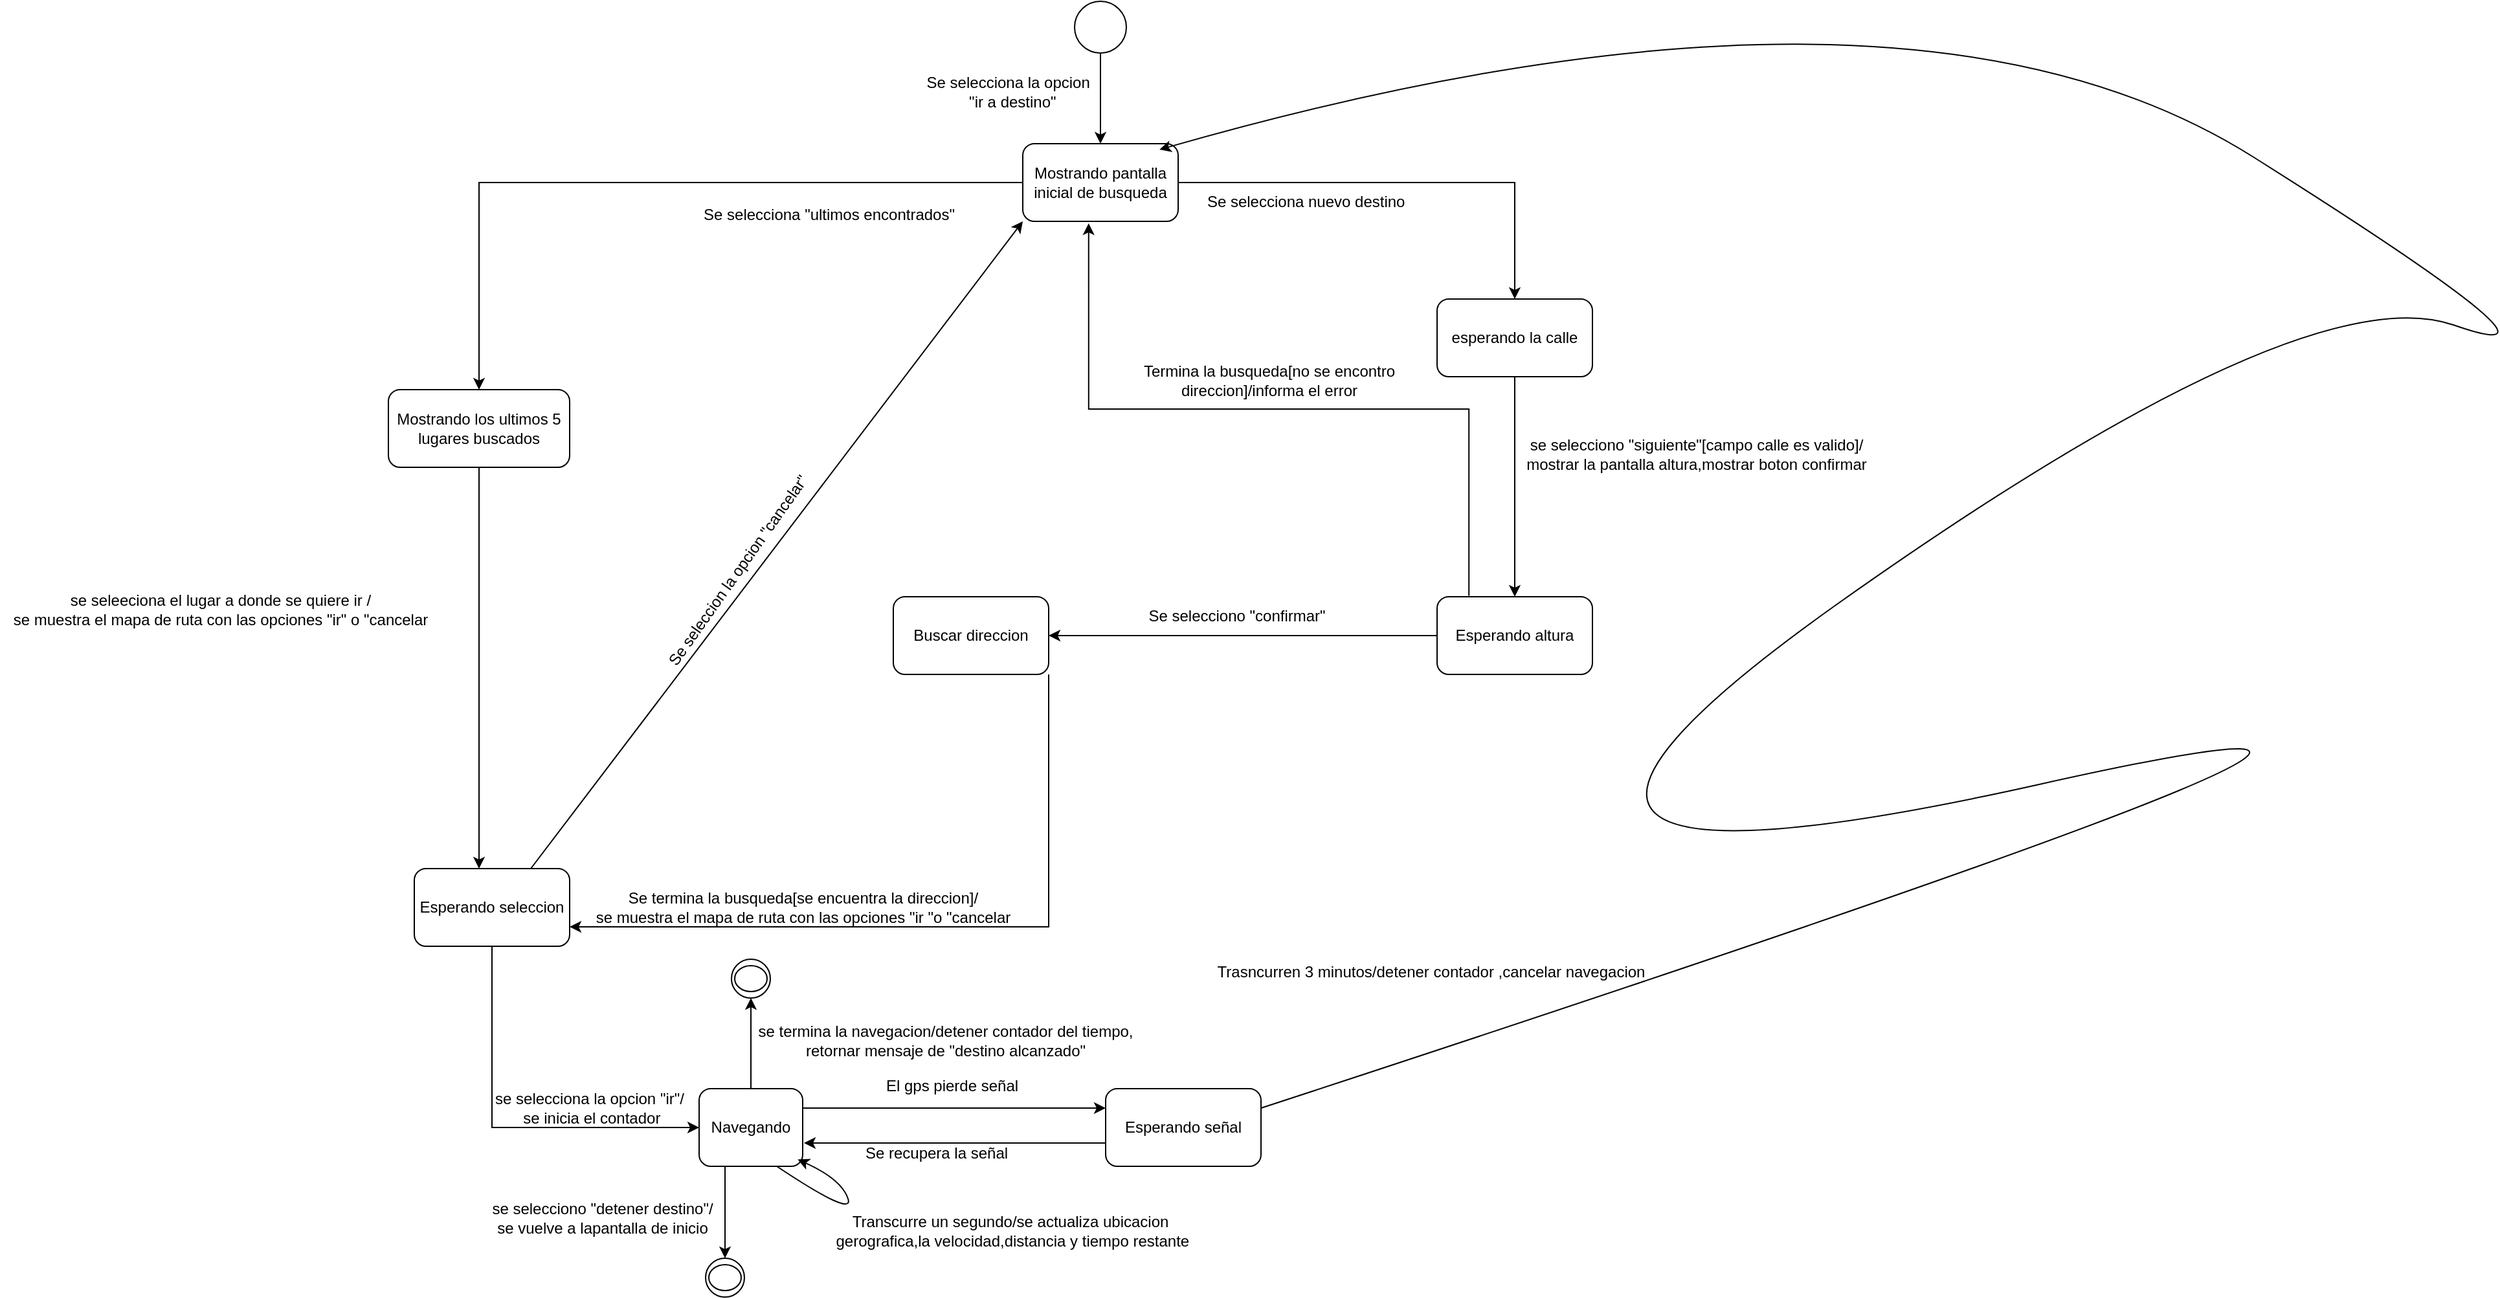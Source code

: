<mxfile version="24.7.17">
  <diagram name="Página-1" id="OW1GQu3qMRHpk_mgaTNQ">
    <mxGraphModel dx="3474" dy="1730" grid="1" gridSize="10" guides="1" tooltips="1" connect="1" arrows="1" fold="1" page="1" pageScale="1" pageWidth="827" pageHeight="1169" math="0" shadow="0">
      <root>
        <mxCell id="0" />
        <mxCell id="1" parent="0" />
        <mxCell id="XHDHRXTBv_TUD5YDlftG-7" style="edgeStyle=orthogonalEdgeStyle;rounded=0;orthogonalLoop=1;jettySize=auto;html=1;exitX=0;exitY=0.5;exitDx=0;exitDy=0;entryX=0.5;entryY=0;entryDx=0;entryDy=0;" edge="1" parent="1" source="XHDHRXTBv_TUD5YDlftG-1" target="XHDHRXTBv_TUD5YDlftG-5">
          <mxGeometry relative="1" as="geometry" />
        </mxCell>
        <mxCell id="XHDHRXTBv_TUD5YDlftG-9" style="edgeStyle=orthogonalEdgeStyle;rounded=0;orthogonalLoop=1;jettySize=auto;html=1;exitX=1;exitY=0.5;exitDx=0;exitDy=0;entryX=0.5;entryY=0;entryDx=0;entryDy=0;" edge="1" parent="1" source="XHDHRXTBv_TUD5YDlftG-1" target="XHDHRXTBv_TUD5YDlftG-6">
          <mxGeometry relative="1" as="geometry" />
        </mxCell>
        <mxCell id="XHDHRXTBv_TUD5YDlftG-1" value="Mostrando pantalla inicial de busqueda" style="rounded=1;whiteSpace=wrap;html=1;" vertex="1" parent="1">
          <mxGeometry x="350" y="240" width="120" height="60" as="geometry" />
        </mxCell>
        <mxCell id="XHDHRXTBv_TUD5YDlftG-3" style="edgeStyle=orthogonalEdgeStyle;rounded=0;orthogonalLoop=1;jettySize=auto;html=1;exitX=0.5;exitY=1;exitDx=0;exitDy=0;entryX=0.5;entryY=0;entryDx=0;entryDy=0;" edge="1" parent="1" source="XHDHRXTBv_TUD5YDlftG-2" target="XHDHRXTBv_TUD5YDlftG-1">
          <mxGeometry relative="1" as="geometry" />
        </mxCell>
        <mxCell id="XHDHRXTBv_TUD5YDlftG-2" value="" style="ellipse;whiteSpace=wrap;html=1;aspect=fixed;" vertex="1" parent="1">
          <mxGeometry x="390" y="130" width="40" height="40" as="geometry" />
        </mxCell>
        <mxCell id="XHDHRXTBv_TUD5YDlftG-4" value="Se selecciona la opcion&amp;nbsp;&lt;br&gt;&amp;nbsp;&quot;ir a destino&quot;" style="text;html=1;align=center;verticalAlign=middle;resizable=0;points=[];autosize=1;strokeColor=none;fillColor=none;" vertex="1" parent="1">
          <mxGeometry x="265" y="180" width="150" height="40" as="geometry" />
        </mxCell>
        <mxCell id="XHDHRXTBv_TUD5YDlftG-32" style="edgeStyle=orthogonalEdgeStyle;rounded=0;orthogonalLoop=1;jettySize=auto;html=1;exitX=0.5;exitY=1;exitDx=0;exitDy=0;" edge="1" parent="1" source="XHDHRXTBv_TUD5YDlftG-5">
          <mxGeometry relative="1" as="geometry">
            <mxPoint x="-70.0" y="800" as="targetPoint" />
          </mxGeometry>
        </mxCell>
        <mxCell id="XHDHRXTBv_TUD5YDlftG-5" value="Mostrando los ultimos 5 lugares buscados" style="rounded=1;whiteSpace=wrap;html=1;" vertex="1" parent="1">
          <mxGeometry x="-140" y="430" width="140" height="60" as="geometry" />
        </mxCell>
        <mxCell id="XHDHRXTBv_TUD5YDlftG-12" style="edgeStyle=orthogonalEdgeStyle;rounded=0;orthogonalLoop=1;jettySize=auto;html=1;exitX=0.5;exitY=1;exitDx=0;exitDy=0;entryX=0.5;entryY=0;entryDx=0;entryDy=0;" edge="1" parent="1" source="XHDHRXTBv_TUD5YDlftG-6" target="XHDHRXTBv_TUD5YDlftG-11">
          <mxGeometry relative="1" as="geometry" />
        </mxCell>
        <mxCell id="XHDHRXTBv_TUD5YDlftG-6" value="esperando la calle" style="rounded=1;whiteSpace=wrap;html=1;" vertex="1" parent="1">
          <mxGeometry x="670" y="360" width="120" height="60" as="geometry" />
        </mxCell>
        <mxCell id="XHDHRXTBv_TUD5YDlftG-8" value="Se selecciona &quot;ultimos encontrados&quot;" style="text;html=1;align=center;verticalAlign=middle;resizable=0;points=[];autosize=1;strokeColor=none;fillColor=none;" vertex="1" parent="1">
          <mxGeometry x="90" y="280" width="220" height="30" as="geometry" />
        </mxCell>
        <mxCell id="XHDHRXTBv_TUD5YDlftG-10" value="Se selecciona nuevo destino&amp;nbsp;" style="text;html=1;align=center;verticalAlign=middle;resizable=0;points=[];autosize=1;strokeColor=none;fillColor=none;" vertex="1" parent="1">
          <mxGeometry x="480" y="270" width="180" height="30" as="geometry" />
        </mxCell>
        <mxCell id="XHDHRXTBv_TUD5YDlftG-15" style="edgeStyle=orthogonalEdgeStyle;rounded=0;orthogonalLoop=1;jettySize=auto;html=1;exitX=0;exitY=0.5;exitDx=0;exitDy=0;entryX=1;entryY=0.5;entryDx=0;entryDy=0;" edge="1" parent="1" source="XHDHRXTBv_TUD5YDlftG-11" target="XHDHRXTBv_TUD5YDlftG-14">
          <mxGeometry relative="1" as="geometry" />
        </mxCell>
        <mxCell id="XHDHRXTBv_TUD5YDlftG-11" value="Esperando altura" style="rounded=1;whiteSpace=wrap;html=1;" vertex="1" parent="1">
          <mxGeometry x="670" y="590" width="120" height="60" as="geometry" />
        </mxCell>
        <mxCell id="XHDHRXTBv_TUD5YDlftG-13" value="se selecciono &quot;siguiente&quot;[campo calle es valido]/&lt;br&gt;mostrar la pantalla altura,mostrar boton confirmar" style="text;html=1;align=center;verticalAlign=middle;resizable=0;points=[];autosize=1;strokeColor=none;fillColor=none;" vertex="1" parent="1">
          <mxGeometry x="725" y="460" width="290" height="40" as="geometry" />
        </mxCell>
        <mxCell id="XHDHRXTBv_TUD5YDlftG-28" style="edgeStyle=orthogonalEdgeStyle;rounded=0;orthogonalLoop=1;jettySize=auto;html=1;exitX=1;exitY=1;exitDx=0;exitDy=0;entryX=1;entryY=0.75;entryDx=0;entryDy=0;" edge="1" parent="1" source="XHDHRXTBv_TUD5YDlftG-14" target="XHDHRXTBv_TUD5YDlftG-27">
          <mxGeometry relative="1" as="geometry" />
        </mxCell>
        <mxCell id="XHDHRXTBv_TUD5YDlftG-14" value="Buscar direccion" style="rounded=1;whiteSpace=wrap;html=1;" vertex="1" parent="1">
          <mxGeometry x="250" y="590" width="120" height="60" as="geometry" />
        </mxCell>
        <mxCell id="XHDHRXTBv_TUD5YDlftG-16" value="Se selecciono &quot;confirmar&quot;" style="text;html=1;align=center;verticalAlign=middle;resizable=0;points=[];autosize=1;strokeColor=none;fillColor=none;" vertex="1" parent="1">
          <mxGeometry x="435" y="590" width="160" height="30" as="geometry" />
        </mxCell>
        <mxCell id="XHDHRXTBv_TUD5YDlftG-17" style="edgeStyle=orthogonalEdgeStyle;rounded=0;orthogonalLoop=1;jettySize=auto;html=1;exitX=0.205;exitY=-0.012;exitDx=0;exitDy=0;entryX=0.424;entryY=1.026;entryDx=0;entryDy=0;entryPerimeter=0;exitPerimeter=0;" edge="1" parent="1" source="XHDHRXTBv_TUD5YDlftG-11" target="XHDHRXTBv_TUD5YDlftG-1">
          <mxGeometry relative="1" as="geometry" />
        </mxCell>
        <mxCell id="XHDHRXTBv_TUD5YDlftG-19" value="Termina la busqueda[no se encontro &lt;br&gt;direccion]/informa el error" style="text;html=1;align=center;verticalAlign=middle;resizable=0;points=[];autosize=1;strokeColor=none;fillColor=none;" vertex="1" parent="1">
          <mxGeometry x="430" y="403" width="220" height="40" as="geometry" />
        </mxCell>
        <mxCell id="XHDHRXTBv_TUD5YDlftG-37" style="edgeStyle=orthogonalEdgeStyle;rounded=0;orthogonalLoop=1;jettySize=auto;html=1;exitX=1;exitY=0.25;exitDx=0;exitDy=0;entryX=0;entryY=0.25;entryDx=0;entryDy=0;" edge="1" parent="1" source="XHDHRXTBv_TUD5YDlftG-25" target="XHDHRXTBv_TUD5YDlftG-38">
          <mxGeometry relative="1" as="geometry">
            <mxPoint x="410" y="1000.333" as="targetPoint" />
          </mxGeometry>
        </mxCell>
        <mxCell id="XHDHRXTBv_TUD5YDlftG-25" value="Navegando" style="rounded=1;whiteSpace=wrap;html=1;" vertex="1" parent="1">
          <mxGeometry x="100" y="970" width="80" height="60" as="geometry" />
        </mxCell>
        <mxCell id="XHDHRXTBv_TUD5YDlftG-36" style="edgeStyle=orthogonalEdgeStyle;rounded=0;orthogonalLoop=1;jettySize=auto;html=1;exitX=0.5;exitY=1;exitDx=0;exitDy=0;entryX=0;entryY=0.5;entryDx=0;entryDy=0;" edge="1" parent="1" source="XHDHRXTBv_TUD5YDlftG-27" target="XHDHRXTBv_TUD5YDlftG-25">
          <mxGeometry relative="1" as="geometry" />
        </mxCell>
        <mxCell id="XHDHRXTBv_TUD5YDlftG-27" value="Esperando seleccion" style="rounded=1;whiteSpace=wrap;html=1;" vertex="1" parent="1">
          <mxGeometry x="-120" y="800" width="120" height="60" as="geometry" />
        </mxCell>
        <mxCell id="XHDHRXTBv_TUD5YDlftG-30" value="Se termina la busqueda[se encuentra la direccion]/ &lt;br&gt;se muestra el mapa de ruta con las opciones &quot;ir &quot;o &quot;cancelar" style="text;html=1;align=center;verticalAlign=middle;resizable=0;points=[];autosize=1;strokeColor=none;fillColor=none;" vertex="1" parent="1">
          <mxGeometry x="10" y="810" width="340" height="40" as="geometry" />
        </mxCell>
        <mxCell id="XHDHRXTBv_TUD5YDlftG-31" value="se seleeciona el lugar a donde se quiere ir /&lt;br&gt;se muestra el mapa de ruta con las opciones &quot;ir&quot; o &quot;cancelar" style="text;html=1;align=center;verticalAlign=middle;resizable=0;points=[];autosize=1;strokeColor=none;fillColor=none;" vertex="1" parent="1">
          <mxGeometry x="-440" y="580" width="340" height="40" as="geometry" />
        </mxCell>
        <mxCell id="XHDHRXTBv_TUD5YDlftG-34" value="" style="endArrow=classic;html=1;rounded=0;exitX=0.75;exitY=0;exitDx=0;exitDy=0;entryX=0;entryY=1;entryDx=0;entryDy=0;" edge="1" parent="1" source="XHDHRXTBv_TUD5YDlftG-27" target="XHDHRXTBv_TUD5YDlftG-1">
          <mxGeometry width="50" height="50" relative="1" as="geometry">
            <mxPoint x="30" y="740" as="sourcePoint" />
            <mxPoint x="80" y="690" as="targetPoint" />
          </mxGeometry>
        </mxCell>
        <mxCell id="XHDHRXTBv_TUD5YDlftG-35" value="Se seleccion la opcion &quot;cancelar&quot;" style="text;html=1;align=center;verticalAlign=middle;resizable=0;points=[];autosize=1;strokeColor=none;fillColor=none;rotation=-54.8;" vertex="1" parent="1">
          <mxGeometry x="30" y="555" width="200" height="30" as="geometry" />
        </mxCell>
        <mxCell id="XHDHRXTBv_TUD5YDlftG-57" style="edgeStyle=orthogonalEdgeStyle;rounded=0;orthogonalLoop=1;jettySize=auto;html=1;exitX=0;exitY=0.75;exitDx=0;exitDy=0;entryX=1;entryY=0.75;entryDx=0;entryDy=0;" edge="1" parent="1">
          <mxGeometry relative="1" as="geometry">
            <mxPoint x="415" y="1012" as="sourcePoint" />
            <mxPoint x="181" y="1012" as="targetPoint" />
          </mxGeometry>
        </mxCell>
        <mxCell id="XHDHRXTBv_TUD5YDlftG-38" value="Esperando señal" style="rounded=1;whiteSpace=wrap;html=1;" vertex="1" parent="1">
          <mxGeometry x="414" y="970" width="120" height="60" as="geometry" />
        </mxCell>
        <mxCell id="XHDHRXTBv_TUD5YDlftG-39" value="se selecciona la opcion &quot;ir&quot;/&lt;br&gt;&amp;nbsp;se inicia el contador" style="text;html=1;align=center;verticalAlign=middle;resizable=0;points=[];autosize=1;strokeColor=none;fillColor=none;" vertex="1" parent="1">
          <mxGeometry x="-70" y="965" width="170" height="40" as="geometry" />
        </mxCell>
        <mxCell id="XHDHRXTBv_TUD5YDlftG-40" value="El gps pierde señal" style="text;html=1;align=center;verticalAlign=middle;resizable=0;points=[];autosize=1;strokeColor=none;fillColor=none;" vertex="1" parent="1">
          <mxGeometry x="230" y="953" width="130" height="30" as="geometry" />
        </mxCell>
        <mxCell id="XHDHRXTBv_TUD5YDlftG-41" value="" style="curved=1;endArrow=classic;html=1;rounded=0;exitX=0.75;exitY=1;exitDx=0;exitDy=0;entryX=0.952;entryY=0.911;entryDx=0;entryDy=0;entryPerimeter=0;" edge="1" parent="1" source="XHDHRXTBv_TUD5YDlftG-25" target="XHDHRXTBv_TUD5YDlftG-25">
          <mxGeometry width="50" height="50" relative="1" as="geometry">
            <mxPoint x="160" y="1080" as="sourcePoint" />
            <mxPoint x="180" y="1040" as="targetPoint" />
            <Array as="points">
              <mxPoint x="220" y="1070" />
              <mxPoint x="210" y="1040" />
            </Array>
          </mxGeometry>
        </mxCell>
        <mxCell id="XHDHRXTBv_TUD5YDlftG-42" value="Transcurre un segundo/se actualiza ubicacion&lt;br&gt;&amp;nbsp;gerografica,la velocidad,distancia y tiempo restante" style="text;html=1;align=center;verticalAlign=middle;resizable=0;points=[];autosize=1;strokeColor=none;fillColor=none;" vertex="1" parent="1">
          <mxGeometry x="190" y="1060" width="300" height="40" as="geometry" />
        </mxCell>
        <mxCell id="XHDHRXTBv_TUD5YDlftG-48" value="se selecciono &quot;detener destino&quot;/&lt;br&gt;se vuelve a lapantalla de inicio" style="text;html=1;align=center;verticalAlign=middle;resizable=0;points=[];autosize=1;strokeColor=none;fillColor=none;" vertex="1" parent="1">
          <mxGeometry x="-70" y="1050" width="190" height="40" as="geometry" />
        </mxCell>
        <mxCell id="XHDHRXTBv_TUD5YDlftG-49" value="" style="endArrow=classic;html=1;rounded=0;exitX=0.25;exitY=1;exitDx=0;exitDy=0;" edge="1" target="XHDHRXTBv_TUD5YDlftG-50" parent="1" source="XHDHRXTBv_TUD5YDlftG-25">
          <mxGeometry width="50" height="50" relative="1" as="geometry">
            <mxPoint x="120" y="1080" as="sourcePoint" />
            <mxPoint x="230" y="1145" as="targetPoint" />
          </mxGeometry>
        </mxCell>
        <mxCell id="XHDHRXTBv_TUD5YDlftG-50" value="" style="ellipse;shadow=0;fillColor=default;gradientColor=none;gradientDirection=radial;" vertex="1" parent="1">
          <mxGeometry x="105" y="1101" width="30" height="30" as="geometry" />
        </mxCell>
        <mxCell id="XHDHRXTBv_TUD5YDlftG-51" value="" style="ellipse;fillColor=none;" vertex="1" parent="1">
          <mxGeometry x="107.5" y="1106" width="25" height="20" as="geometry" />
        </mxCell>
        <mxCell id="XHDHRXTBv_TUD5YDlftG-52" value="" style="endArrow=classic;html=1;rounded=0;exitX=0.5;exitY=0;exitDx=0;exitDy=0;" edge="1" target="XHDHRXTBv_TUD5YDlftG-53" parent="1" source="XHDHRXTBv_TUD5YDlftG-25">
          <mxGeometry width="50" height="50" relative="1" as="geometry">
            <mxPoint x="116" y="945" as="sourcePoint" />
            <mxPoint x="166" y="895" as="targetPoint" />
          </mxGeometry>
        </mxCell>
        <mxCell id="XHDHRXTBv_TUD5YDlftG-53" value="" style="ellipse;shadow=0;fillColor=default;gradientColor=none;gradientDirection=radial;" vertex="1" parent="1">
          <mxGeometry x="125" y="870" width="30" height="30" as="geometry" />
        </mxCell>
        <mxCell id="XHDHRXTBv_TUD5YDlftG-54" value="" style="ellipse;fillColor=none;" vertex="1" parent="1">
          <mxGeometry x="127.5" y="875" width="25" height="20" as="geometry" />
        </mxCell>
        <mxCell id="XHDHRXTBv_TUD5YDlftG-55" value="se termina la navegacion/detener contador del tiempo,&lt;br&gt;retornar mensaje de &quot;destino alcanzado&quot;" style="text;html=1;align=center;verticalAlign=middle;resizable=0;points=[];autosize=1;strokeColor=none;fillColor=none;" vertex="1" parent="1">
          <mxGeometry x="135" y="913" width="310" height="40" as="geometry" />
        </mxCell>
        <mxCell id="XHDHRXTBv_TUD5YDlftG-58" value="Se recupera la señal" style="text;html=1;align=center;verticalAlign=middle;resizable=0;points=[];autosize=1;strokeColor=none;fillColor=none;" vertex="1" parent="1">
          <mxGeometry x="218" y="1005" width="130" height="30" as="geometry" />
        </mxCell>
        <mxCell id="XHDHRXTBv_TUD5YDlftG-61" value="" style="curved=1;endArrow=classic;html=1;rounded=0;exitX=1;exitY=0.25;exitDx=0;exitDy=0;entryX=0.88;entryY=0.076;entryDx=0;entryDy=0;entryPerimeter=0;" edge="1" parent="1" source="XHDHRXTBv_TUD5YDlftG-38" target="XHDHRXTBv_TUD5YDlftG-1">
          <mxGeometry width="50" height="50" relative="1" as="geometry">
            <mxPoint x="620" y="900" as="sourcePoint" />
            <mxPoint x="840" y="180" as="targetPoint" />
            <Array as="points">
              <mxPoint x="1650" y="620" />
              <mxPoint x="620" y="850" />
              <mxPoint x="1340" y="340" />
              <mxPoint x="1570" y="420" />
              <mxPoint x="1030" y="80" />
            </Array>
          </mxGeometry>
        </mxCell>
        <mxCell id="XHDHRXTBv_TUD5YDlftG-62" value="Trasncurren 3 minutos/detener contador ,cancelar navegacion" style="text;html=1;align=center;verticalAlign=middle;resizable=0;points=[];autosize=1;strokeColor=none;fillColor=none;" vertex="1" parent="1">
          <mxGeometry x="490" y="865" width="350" height="30" as="geometry" />
        </mxCell>
      </root>
    </mxGraphModel>
  </diagram>
</mxfile>
